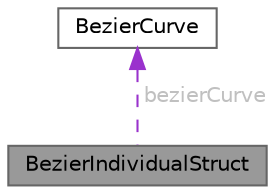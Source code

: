digraph "BezierIndividualStruct"
{
 // LATEX_PDF_SIZE
  bgcolor="transparent";
  edge [fontname=Helvetica,fontsize=10,labelfontname=Helvetica,labelfontsize=10];
  node [fontname=Helvetica,fontsize=10,shape=box,height=0.2,width=0.4];
  Node1 [id="Node000001",label="BezierIndividualStruct",height=0.2,width=0.4,color="gray40", fillcolor="grey60", style="filled", fontcolor="black",tooltip="Bezier individual struct designed to be used inside of Unity jobs."];
  Node2 -> Node1 [id="edge1_Node000001_Node000002",dir="back",color="darkorchid3",style="dashed",tooltip=" ",label=" bezierCurve",fontcolor="grey" ];
  Node2 [id="Node000002",label="BezierCurve",height=0.2,width=0.4,color="gray40", fillcolor="white", style="filled",URL="$struct_bezier_curve.html",tooltip="Struct for bezier curve interpretation."];
}
